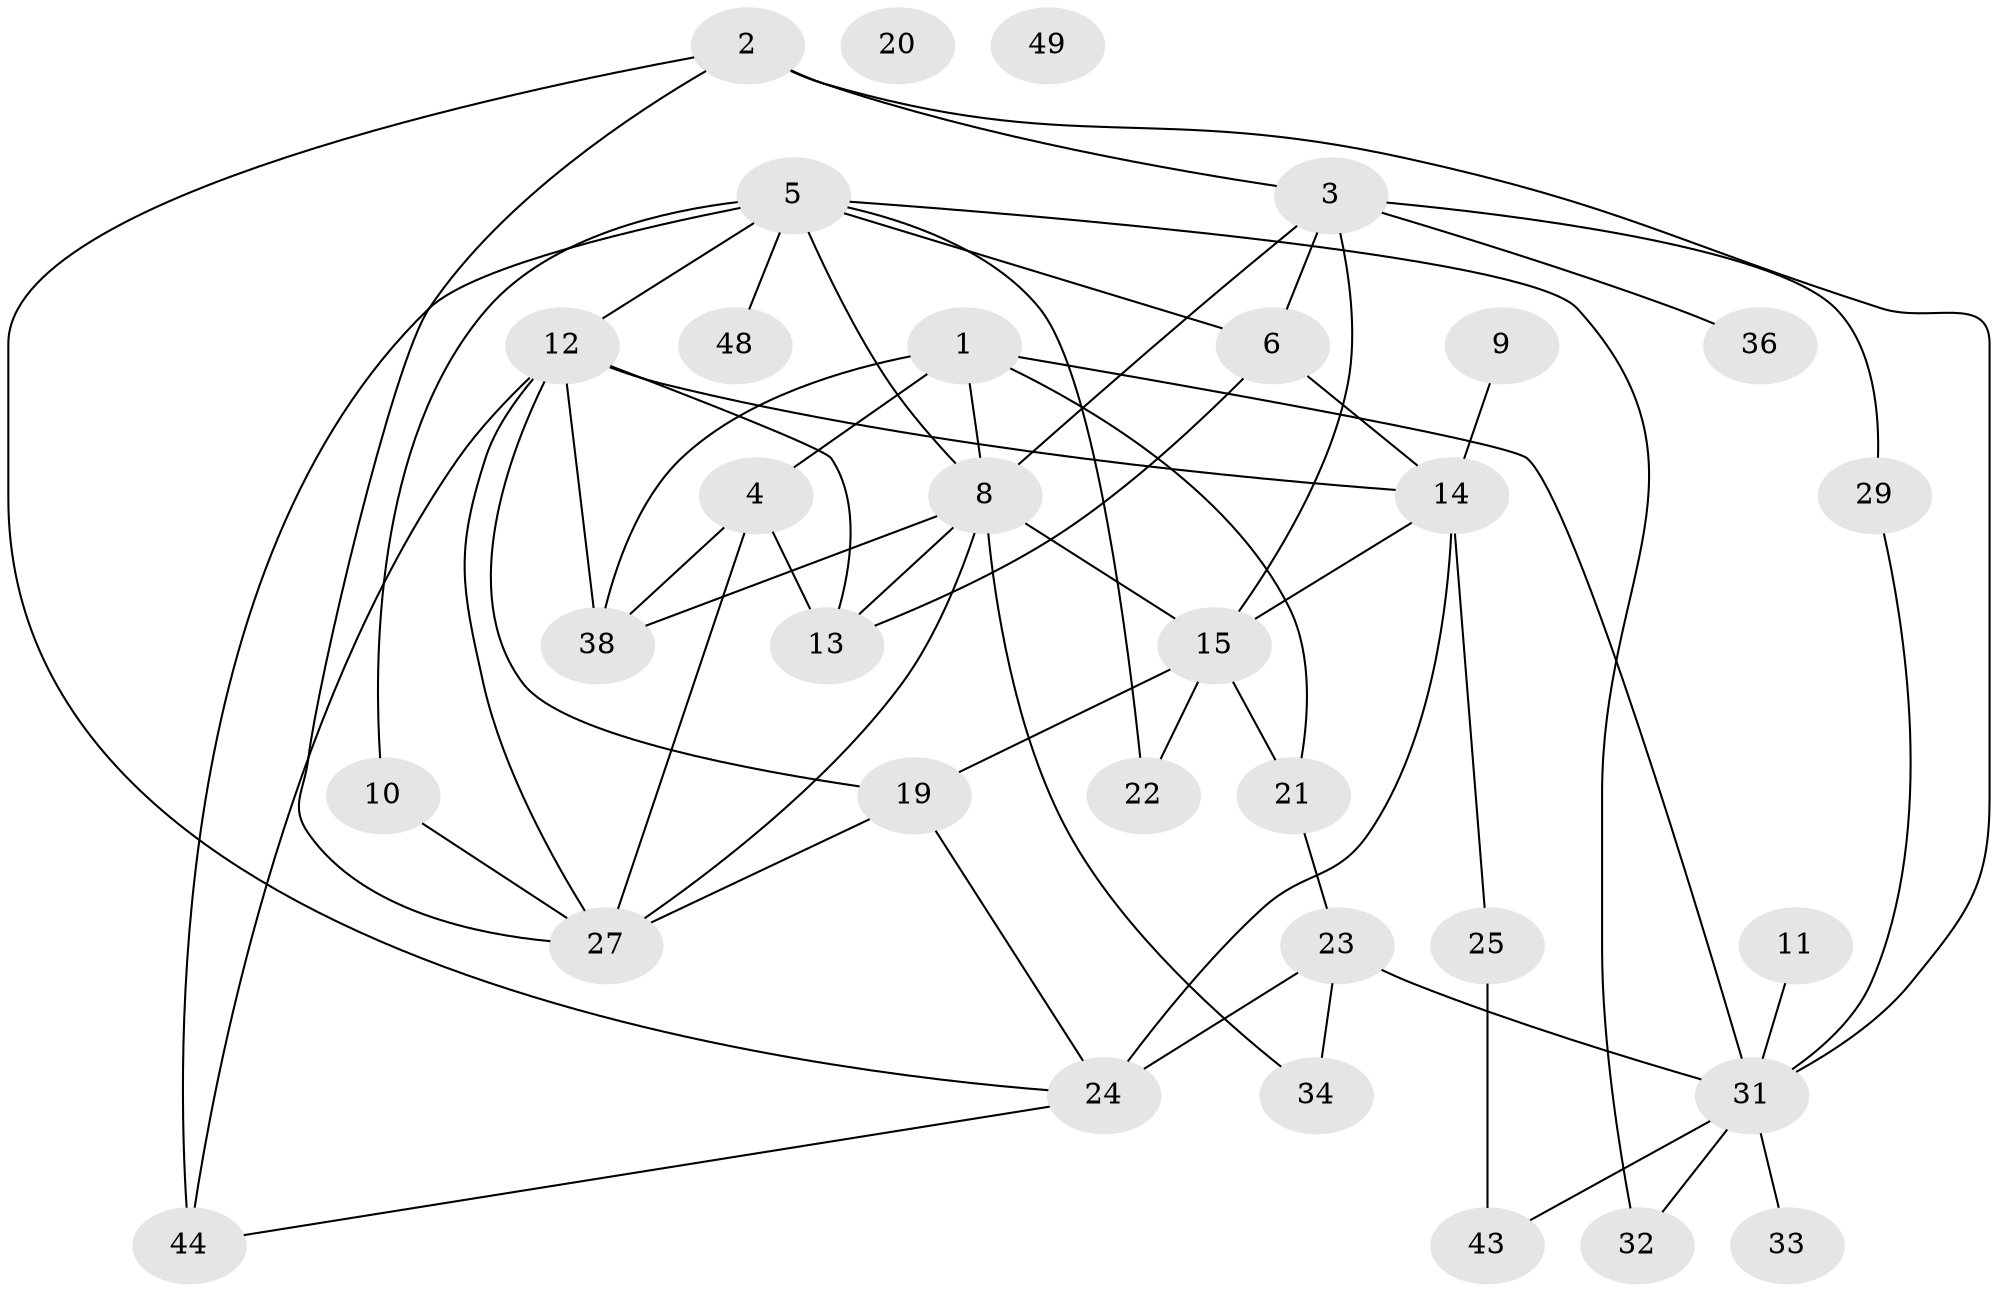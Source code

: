 // original degree distribution, {5: 0.058823529411764705, 4: 0.27450980392156865, 3: 0.17647058823529413, 6: 0.058823529411764705, 8: 0.0196078431372549, 1: 0.17647058823529413, 2: 0.19607843137254902, 7: 0.0196078431372549, 0: 0.0196078431372549}
// Generated by graph-tools (version 1.1) at 2025/41/03/06/25 10:41:20]
// undirected, 33 vertices, 59 edges
graph export_dot {
graph [start="1"]
  node [color=gray90,style=filled];
  1 [super="+7"];
  2 [super="+51"];
  3 [super="+41"];
  4 [super="+37"];
  5 [super="+26"];
  6;
  8 [super="+28"];
  9;
  10;
  11;
  12 [super="+17"];
  13 [super="+16"];
  14 [super="+18"];
  15 [super="+47"];
  19;
  20 [super="+50"];
  21 [super="+40"];
  22;
  23 [super="+42"];
  24 [super="+30"];
  25 [super="+35"];
  27 [super="+39"];
  29;
  31 [super="+45"];
  32;
  33 [super="+46"];
  34;
  36;
  38;
  43;
  44;
  48;
  49;
  1 -- 21 [weight=2];
  1 -- 31;
  1 -- 38;
  1 -- 8;
  1 -- 4;
  2 -- 27;
  2 -- 3;
  2 -- 31;
  2 -- 24;
  3 -- 8;
  3 -- 29;
  3 -- 36;
  3 -- 6;
  3 -- 15;
  4 -- 38;
  4 -- 27;
  4 -- 13;
  5 -- 6;
  5 -- 8;
  5 -- 10;
  5 -- 32;
  5 -- 44;
  5 -- 48;
  5 -- 12;
  5 -- 22;
  6 -- 14;
  6 -- 13;
  8 -- 13 [weight=2];
  8 -- 15;
  8 -- 27;
  8 -- 34;
  8 -- 38;
  9 -- 14;
  10 -- 27;
  11 -- 31;
  12 -- 38;
  12 -- 19;
  12 -- 44;
  12 -- 27;
  12 -- 14;
  12 -- 13;
  14 -- 24 [weight=2];
  14 -- 25;
  14 -- 15;
  15 -- 22;
  15 -- 19;
  15 -- 21;
  19 -- 27;
  19 -- 24;
  21 -- 23;
  23 -- 34;
  23 -- 31;
  23 -- 24;
  24 -- 44;
  25 -- 43;
  29 -- 31;
  31 -- 32;
  31 -- 43;
  31 -- 33;
}
